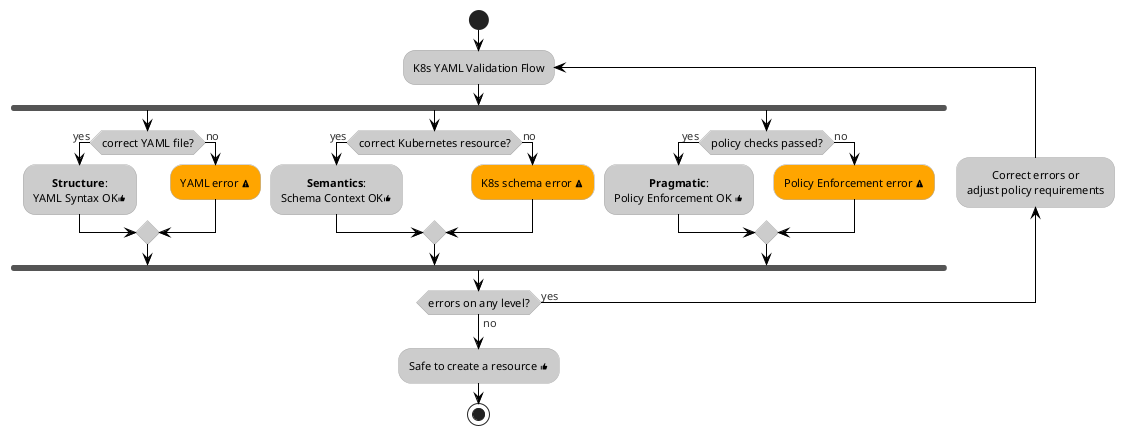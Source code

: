 @startuml k8s-yaml-validation
'!theme materia
'!theme reddress-darkblue
!theme reddress-lightblue

skinparam SequenceBoxFontName MesloLGS NF
skinparam ParticipantFontName MesloLGS NF
skinparam ArrowFontName MesloLGS NF
skinparam BoxFontName MesloLGS NF
skinparam NoteFontName MesloLGS NF
skinparam ActivityFontName MesloLGS NF
skinparam DefaultFontName MesloLGS NF
skinparam RectangleFontName MesloLGS NF
skinparam defaultTextAlignment center

start
repeat :K8s YAML Validation Flow;
fork
  if(correct YAML file?) then (yes)
    :**Structure**:\nYAML Syntax OK<&thumb-up>;
  else (no)
    #orange:YAML error <&warning>;

  endif
fork again
  if(correct Kubernetes resource?) then (yes)
    :**Semantics**:\nSchema Context OK<&thumb-up>;
  else (no)
    #orange:K8s schema error <&warning>;

  endif
fork again
  if(policy checks passed?) then (yes)
    :**Pragmatic**:\nPolicy Enforcement OK <&thumb-up>;
  else (no)
    #orange:Policy Enforcement error <&warning>;
  endif
end fork

backward:Correct errors or\nadjust policy requirements;
repeat while (errors on any level?) is (yes) not (no)
:Safe to create a resource <&thumb-up>;
stop
@enduml

